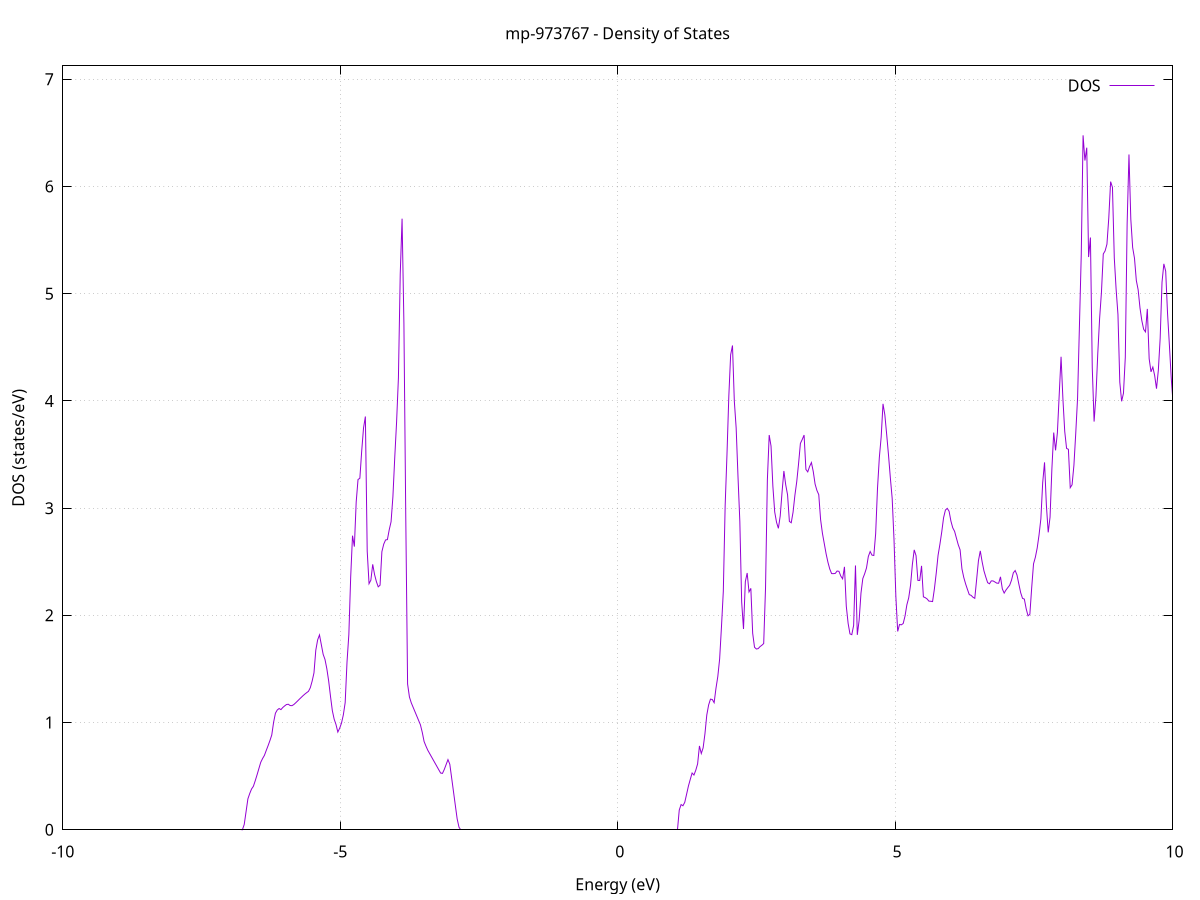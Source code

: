 set title 'mp-973767 - Density of States'
set xlabel 'Energy (eV)'
set ylabel 'DOS (states/eV)'
set grid
set xrange [-10:10]
set yrange [0:7.125]
set xzeroaxis lt -1
set terminal png size 800,600
set output 'mp-973767_dos_gnuplot.png'
plot '-' using 1:2 with lines title 'DOS'
-36.868400 0.000000
-36.835300 0.000000
-36.802200 0.000000
-36.769100 0.000000
-36.736000 0.000000
-36.702900 0.000000
-36.669900 0.000000
-36.636800 0.000000
-36.603700 0.000000
-36.570600 0.000000
-36.537500 0.000000
-36.504400 0.000000
-36.471400 0.000000
-36.438300 0.000000
-36.405200 0.000000
-36.372100 0.000000
-36.339000 0.000000
-36.306000 0.000000
-36.272900 0.000000
-36.239800 0.000000
-36.206700 0.000000
-36.173600 0.000000
-36.140500 0.000000
-36.107500 0.000000
-36.074400 0.000000
-36.041300 0.000000
-36.008200 0.000000
-35.975100 0.000000
-35.942000 0.000000
-35.909000 0.000000
-35.875900 0.000000
-35.842800 0.000000
-35.809700 0.000000
-35.776600 0.000000
-35.743500 0.000000
-35.710500 0.000000
-35.677400 0.000000
-35.644300 0.000000
-35.611200 0.000000
-35.578100 0.000000
-35.545100 0.000000
-35.512000 0.000000
-35.478900 0.000000
-35.445800 0.000000
-35.412700 0.000000
-35.379600 0.000000
-35.346600 0.000000
-35.313500 0.000000
-35.280400 0.000000
-35.247300 0.000000
-35.214200 0.000000
-35.181100 0.000000
-35.148100 0.000000
-35.115000 0.000000
-35.081900 0.000000
-35.048800 0.000000
-35.015700 0.000000
-34.982700 0.000000
-34.949600 0.000000
-34.916500 0.000000
-34.883400 0.000000
-34.850300 0.000000
-34.817200 0.000000
-34.784200 0.000000
-34.751100 0.000000
-34.718000 0.000000
-34.684900 0.000000
-34.651800 0.000000
-34.618700 0.000000
-34.585700 0.000000
-34.552600 0.000000
-34.519500 0.000000
-34.486400 0.000000
-34.453300 0.000000
-34.420200 0.000000
-34.387200 0.000000
-34.354100 0.000000
-34.321000 0.000000
-34.287900 0.000000
-34.254800 0.000000
-34.221800 0.000000
-34.188700 0.000000
-34.155600 0.000000
-34.122500 0.000000
-34.089400 0.000000
-34.056300 0.000000
-34.023300 0.000000
-33.990200 0.000000
-33.957100 0.000000
-33.924000 0.000000
-33.890900 0.000000
-33.857800 0.000000
-33.824800 0.000000
-33.791700 0.000000
-33.758600 0.000000
-33.725500 0.000000
-33.692400 0.000000
-33.659300 0.000000
-33.626300 0.000000
-33.593200 0.000000
-33.560100 0.000000
-33.527000 0.000000
-33.493900 0.000000
-33.460900 0.000000
-33.427800 0.000000
-33.394700 0.000000
-33.361600 0.000000
-33.328500 0.000000
-33.295400 0.000000
-33.262400 0.000000
-33.229300 0.000000
-33.196200 0.000000
-33.163100 0.000000
-33.130000 0.000000
-33.096900 0.000000
-33.063900 0.000000
-33.030800 0.000000
-32.997700 0.000000
-32.964600 0.000000
-32.931500 0.000000
-32.898500 0.000000
-32.865400 0.000000
-32.832300 0.000000
-32.799200 0.000000
-32.766100 0.000000
-32.733000 0.000000
-32.700000 0.000000
-32.666900 0.000000
-32.633800 0.000000
-32.600700 0.000000
-32.567600 0.000000
-32.534500 0.000000
-32.501500 0.000000
-32.468400 0.000000
-32.435300 0.000000
-32.402200 0.000000
-32.369100 0.000000
-32.336000 0.000000
-32.303000 0.000000
-32.269900 0.000000
-32.236800 0.000000
-32.203700 0.000000
-32.170600 0.000000
-32.137600 0.000000
-32.104500 0.000000
-32.071400 0.000000
-32.038300 0.000000
-32.005200 0.000000
-31.972100 0.000000
-31.939100 0.000000
-31.906000 0.000000
-31.872900 0.000000
-31.839800 0.000000
-31.806700 0.000000
-31.773600 0.000000
-31.740600 0.000000
-31.707500 0.000000
-31.674400 0.000000
-31.641300 0.000000
-31.608200 0.000000
-31.575200 0.000000
-31.542100 0.000000
-31.509000 0.000000
-31.475900 0.000000
-31.442800 0.000000
-31.409700 0.000000
-31.376700 0.000000
-31.343600 0.000000
-31.310500 0.000000
-31.277400 0.000000
-31.244300 0.000000
-31.211200 0.000000
-31.178200 0.000000
-31.145100 0.000000
-31.112000 0.000000
-31.078900 0.000000
-31.045800 0.000000
-31.012700 0.000000
-30.979700 0.000000
-30.946600 0.000000
-30.913500 0.000000
-30.880400 0.000000
-30.847300 0.000000
-30.814300 0.000000
-30.781200 0.000000
-30.748100 0.000000
-30.715000 0.000000
-30.681900 0.000000
-30.648800 0.000000
-30.615800 0.000000
-30.582700 0.000000
-30.549600 0.000000
-30.516500 0.000000
-30.483400 0.000000
-30.450300 0.000000
-30.417300 0.000000
-30.384200 0.000000
-30.351100 0.000000
-30.318000 0.000000
-30.284900 0.000000
-30.251800 0.000000
-30.218800 0.000000
-30.185700 0.000000
-30.152600 0.000000
-30.119500 0.000000
-30.086400 0.000000
-30.053400 0.000000
-30.020300 0.000000
-29.987200 0.000000
-29.954100 0.000000
-29.921000 0.000000
-29.887900 0.000000
-29.854900 0.000000
-29.821800 0.000000
-29.788700 0.000000
-29.755600 0.000000
-29.722500 0.000000
-29.689400 0.000000
-29.656400 0.000000
-29.623300 0.000000
-29.590200 0.000000
-29.557100 0.000000
-29.524000 0.000000
-29.491000 0.000000
-29.457900 0.000000
-29.424800 0.000000
-29.391700 0.000000
-29.358600 0.000000
-29.325500 0.000000
-29.292500 0.000000
-29.259400 0.000000
-29.226300 0.000000
-29.193200 0.000000
-29.160100 0.000000
-29.127000 0.000000
-29.094000 0.000000
-29.060900 0.000000
-29.027800 0.000000
-28.994700 0.000000
-28.961600 0.000000
-28.928500 0.000000
-28.895500 0.000000
-28.862400 0.000000
-28.829300 0.000000
-28.796200 0.000000
-28.763100 0.000000
-28.730100 0.000000
-28.697000 0.000000
-28.663900 0.000000
-28.630800 0.000000
-28.597700 0.000000
-28.564600 0.000000
-28.531600 0.000000
-28.498500 0.000000
-28.465400 0.000000
-28.432300 0.000000
-28.399200 0.000000
-28.366100 0.000000
-28.333100 0.000000
-28.300000 0.000000
-28.266900 0.000000
-28.233800 0.000000
-28.200700 0.000000
-28.167600 0.000000
-28.134600 0.000000
-28.101500 0.000000
-28.068400 0.000000
-28.035300 0.000000
-28.002200 0.000000
-27.969200 0.000000
-27.936100 0.000000
-27.903000 0.000000
-27.869900 0.000000
-27.836800 0.000000
-27.803700 0.000000
-27.770700 0.000000
-27.737600 0.000000
-27.704500 0.000000
-27.671400 0.000000
-27.638300 0.000000
-27.605200 0.000000
-27.572200 0.000000
-27.539100 0.000000
-27.506000 0.000000
-27.472900 0.000000
-27.439800 0.000000
-27.406800 0.000000
-27.373700 0.000000
-27.340600 0.000000
-27.307500 0.000000
-27.274400 0.000000
-27.241300 0.000000
-27.208300 0.000000
-27.175200 0.000000
-27.142100 0.000000
-27.109000 0.000000
-27.075900 0.000000
-27.042800 0.000000
-27.009800 0.000000
-26.976700 0.000000
-26.943600 0.000000
-26.910500 0.000000
-26.877400 0.000000
-26.844300 0.000000
-26.811300 0.000000
-26.778200 0.000000
-26.745100 0.000000
-26.712000 0.000000
-26.678900 0.000000
-26.645900 0.000000
-26.612800 0.000000
-26.579700 0.000000
-26.546600 0.000000
-26.513500 0.000000
-26.480400 0.000000
-26.447400 0.000000
-26.414300 0.000000
-26.381200 0.000000
-26.348100 0.000000
-26.315000 0.000000
-26.281900 0.000000
-26.248900 0.000000
-26.215800 0.000000
-26.182700 0.000000
-26.149600 0.000000
-26.116500 0.000000
-26.083500 0.000000
-26.050400 0.000000
-26.017300 0.000000
-25.984200 0.000000
-25.951100 0.000000
-25.918000 0.000000
-25.885000 0.000000
-25.851900 0.000000
-25.818800 0.000000
-25.785700 0.000000
-25.752600 0.000000
-25.719500 0.000000
-25.686500 0.000000
-25.653400 0.000000
-25.620300 0.000000
-25.587200 0.000000
-25.554100 0.000000
-25.521000 0.000000
-25.488000 0.000000
-25.454900 0.000000
-25.421800 0.000000
-25.388700 0.000000
-25.355600 0.000000
-25.322600 0.000000
-25.289500 0.000000
-25.256400 0.000000
-25.223300 0.000000
-25.190200 0.000000
-25.157100 0.000000
-25.124100 0.000000
-25.091000 0.000000
-25.057900 0.000000
-25.024800 0.000000
-24.991700 0.000000
-24.958600 0.000000
-24.925600 0.000000
-24.892500 0.000000
-24.859400 0.000000
-24.826300 0.000000
-24.793200 0.000000
-24.760100 0.000000
-24.727100 0.000000
-24.694000 0.000000
-24.660900 0.000000
-24.627800 0.000000
-24.594700 0.000000
-24.561700 0.000000
-24.528600 0.000000
-24.495500 0.000000
-24.462400 0.000000
-24.429300 0.000000
-24.396200 0.000000
-24.363200 0.000000
-24.330100 0.000000
-24.297000 0.000000
-24.263900 0.000000
-24.230800 0.000000
-24.197700 0.000000
-24.164700 0.000000
-24.131600 0.000000
-24.098500 0.000000
-24.065400 0.000000
-24.032300 0.000000
-23.999300 0.000000
-23.966200 0.000000
-23.933100 0.000000
-23.900000 0.000000
-23.866900 0.000000
-23.833800 0.000000
-23.800800 0.000000
-23.767700 0.000000
-23.734600 0.000000
-23.701500 0.000000
-23.668400 0.000000
-23.635300 0.000000
-23.602300 0.000000
-23.569200 0.000000
-23.536100 0.000000
-23.503000 0.000000
-23.469900 0.000000
-23.436800 0.000000
-23.403800 0.000000
-23.370700 0.000000
-23.337600 0.000000
-23.304500 0.000000
-23.271400 0.000000
-23.238400 0.000000
-23.205300 0.000000
-23.172200 0.000000
-23.139100 0.000000
-23.106000 0.000000
-23.072900 0.000000
-23.039900 0.000000
-23.006800 0.000000
-22.973700 0.000000
-22.940600 0.000000
-22.907500 0.000000
-22.874400 0.000000
-22.841400 0.000000
-22.808300 0.000000
-22.775200 0.000000
-22.742100 0.000000
-22.709000 0.000000
-22.675900 0.000000
-22.642900 0.000000
-22.609800 0.000000
-22.576700 0.000000
-22.543600 0.000000
-22.510500 0.000000
-22.477500 0.000000
-22.444400 0.000000
-22.411300 0.000000
-22.378200 0.000000
-22.345100 0.000000
-22.312000 0.000000
-22.279000 0.000000
-22.245900 0.000000
-22.212800 0.000000
-22.179700 0.000000
-22.146600 0.000000
-22.113500 0.000000
-22.080500 0.000000
-22.047400 0.000000
-22.014300 0.000000
-21.981200 0.000000
-21.948100 0.000000
-21.915100 0.000000
-21.882000 0.000000
-21.848900 0.000000
-21.815800 0.000000
-21.782700 0.000000
-21.749600 0.000000
-21.716600 0.000000
-21.683500 0.000000
-21.650400 0.000000
-21.617300 0.000000
-21.584200 0.000000
-21.551100 0.000000
-21.518100 0.000000
-21.485000 0.000000
-21.451900 0.000000
-21.418800 0.000000
-21.385700 0.000000
-21.352600 0.000000
-21.319600 0.000000
-21.286500 0.000000
-21.253400 0.000000
-21.220300 0.000000
-21.187200 0.000000
-21.154200 0.000000
-21.121100 0.000000
-21.088000 0.000000
-21.054900 0.000000
-21.021800 0.000000
-20.988700 0.000000
-20.955700 0.000000
-20.922600 0.000000
-20.889500 0.000000
-20.856400 0.000000
-20.823300 0.000000
-20.790200 0.000000
-20.757200 0.000000
-20.724100 0.000000
-20.691000 0.000000
-20.657900 0.000000
-20.624800 0.000000
-20.591800 0.000000
-20.558700 0.000000
-20.525600 0.000000
-20.492500 0.000000
-20.459400 0.000000
-20.426300 0.000000
-20.393300 0.000000
-20.360200 0.000000
-20.327100 0.000000
-20.294000 0.000000
-20.260900 0.000000
-20.227800 0.000000
-20.194800 0.000000
-20.161700 0.000000
-20.128600 0.000000
-20.095500 0.000000
-20.062400 0.000000
-20.029300 0.000000
-19.996300 0.000000
-19.963200 0.000000
-19.930100 0.000000
-19.897000 0.000000
-19.863900 0.000000
-19.830900 0.000000
-19.797800 0.000000
-19.764700 0.000000
-19.731600 0.000000
-19.698500 0.000000
-19.665400 0.000000
-19.632400 0.000000
-19.599300 0.000000
-19.566200 0.000000
-19.533100 0.000000
-19.500000 0.000000
-19.466900 0.000000
-19.433900 0.000000
-19.400800 0.000000
-19.367700 0.000000
-19.334600 0.000000
-19.301500 0.000000
-19.268400 0.000000
-19.235400 0.000000
-19.202300 0.000000
-19.169200 0.000000
-19.136100 0.000000
-19.103000 0.000000
-19.070000 0.000000
-19.036900 0.000000
-19.003800 0.000000
-18.970700 0.000000
-18.937600 0.000000
-18.904500 0.000000
-18.871500 0.000000
-18.838400 0.000000
-18.805300 0.000000
-18.772200 0.000000
-18.739100 0.000000
-18.706000 0.000000
-18.673000 0.000000
-18.639900 0.000000
-18.606800 0.000000
-18.573700 0.000000
-18.540600 0.000000
-18.507600 0.000000
-18.474500 0.000000
-18.441400 0.000000
-18.408300 0.000000
-18.375200 0.000000
-18.342100 0.000000
-18.309100 0.000000
-18.276000 0.000000
-18.242900 0.000000
-18.209800 0.000000
-18.176700 0.000000
-18.143600 0.000000
-18.110600 0.000000
-18.077500 0.000000
-18.044400 0.000000
-18.011300 0.000000
-17.978200 0.000000
-17.945100 0.000000
-17.912100 0.000000
-17.879000 0.000000
-17.845900 0.000000
-17.812800 0.000000
-17.779700 0.000000
-17.746700 0.000000
-17.713600 0.000000
-17.680500 0.000000
-17.647400 0.000000
-17.614300 0.000000
-17.581200 0.000000
-17.548200 0.000000
-17.515100 0.000000
-17.482000 0.000000
-17.448900 0.000000
-17.415800 0.000000
-17.382700 0.000000
-17.349700 0.000000
-17.316600 0.000000
-17.283500 0.000000
-17.250400 0.000000
-17.217300 0.000000
-17.184200 0.000000
-17.151200 0.000000
-17.118100 0.000000
-17.085000 0.000000
-17.051900 0.000000
-17.018800 0.000000
-16.985800 0.000000
-16.952700 0.000000
-16.919600 0.000000
-16.886500 0.000000
-16.853400 0.000000
-16.820300 0.000000
-16.787300 0.000000
-16.754200 0.000000
-16.721100 0.000000
-16.688000 0.000000
-16.654900 0.000000
-16.621800 0.000000
-16.588800 0.000000
-16.555700 0.000000
-16.522600 0.000000
-16.489500 0.000000
-16.456400 0.000000
-16.423400 0.000000
-16.390300 0.000000
-16.357200 0.000000
-16.324100 0.000000
-16.291000 0.000000
-16.257900 0.000000
-16.224900 0.000000
-16.191800 0.000000
-16.158700 0.000000
-16.125600 0.000000
-16.092500 0.000000
-16.059400 0.000000
-16.026400 0.000000
-15.993300 0.000000
-15.960200 0.000000
-15.927100 0.000000
-15.894000 0.000000
-15.860900 0.000000
-15.827900 0.000000
-15.794800 0.000000
-15.761700 0.000000
-15.728600 0.000000
-15.695500 0.000000
-15.662500 0.000000
-15.629400 0.000000
-15.596300 0.000000
-15.563200 0.000000
-15.530100 0.000000
-15.497000 0.000000
-15.464000 0.000000
-15.430900 0.000000
-15.397800 0.000000
-15.364700 0.000000
-15.331600 0.000000
-15.298500 0.000000
-15.265500 0.000000
-15.232400 0.000000
-15.199300 0.000000
-15.166200 0.000000
-15.133100 0.000000
-15.100000 0.000000
-15.067000 0.000000
-15.033900 0.000000
-15.000800 0.000000
-14.967700 0.000000
-14.934600 0.000000
-14.901600 0.000000
-14.868500 0.000000
-14.835400 0.000000
-14.802300 0.000000
-14.769200 0.000000
-14.736100 0.000000
-14.703100 0.000000
-14.670000 0.000000
-14.636900 0.000000
-14.603800 0.000000
-14.570700 0.000000
-14.537600 0.000000
-14.504600 0.000000
-14.471500 0.000000
-14.438400 0.000000
-14.405300 0.000000
-14.372200 0.000000
-14.339200 0.000000
-14.306100 0.000000
-14.273000 47.638600
-14.239900 169.211600
-14.206800 0.000000
-14.173700 0.000000
-14.140700 0.000000
-14.107600 0.000000
-14.074500 0.000000
-14.041400 0.000000
-14.008300 0.000000
-13.975200 0.000000
-13.942200 0.000000
-13.909100 0.000000
-13.876000 0.000000
-13.842900 0.000000
-13.809800 0.000000
-13.776700 0.000000
-13.743700 0.000000
-13.710600 0.000000
-13.677500 0.000000
-13.644400 0.000000
-13.611300 0.000000
-13.578300 0.000000
-13.545200 0.000000
-13.512100 0.000000
-13.479000 0.000000
-13.445900 0.000000
-13.412800 0.000000
-13.379800 0.000000
-13.346700 0.000000
-13.313600 0.000000
-13.280500 0.000000
-13.247400 0.000000
-13.214300 0.000000
-13.181300 0.000000
-13.148200 0.000000
-13.115100 0.000000
-13.082000 0.000000
-13.048900 0.000000
-13.015900 0.000000
-12.982800 0.000000
-12.949700 0.000000
-12.916600 0.000000
-12.883500 0.000000
-12.850400 0.000000
-12.817400 0.000000
-12.784300 0.000000
-12.751200 0.000000
-12.718100 0.000000
-12.685000 0.000000
-12.651900 0.000000
-12.618900 0.000000
-12.585800 0.000000
-12.552700 0.000000
-12.519600 0.000000
-12.486500 0.000000
-12.453400 0.000000
-12.420400 0.000000
-12.387300 0.000000
-12.354200 0.000000
-12.321100 0.000000
-12.288000 0.000000
-12.255000 0.000000
-12.221900 0.000000
-12.188800 0.000000
-12.155700 0.000000
-12.122600 0.000000
-12.089500 0.000000
-12.056500 0.000000
-12.023400 0.000000
-11.990300 0.000000
-11.957200 0.000000
-11.924100 0.000000
-11.891000 0.000000
-11.858000 0.000000
-11.824900 0.000000
-11.791800 0.000000
-11.758700 0.000000
-11.725600 0.000000
-11.692500 0.000000
-11.659500 0.000000
-11.626400 0.000000
-11.593300 0.000000
-11.560200 0.000000
-11.527100 0.000000
-11.494100 0.000000
-11.461000 0.000000
-11.427900 0.000000
-11.394800 0.000000
-11.361700 0.000000
-11.328600 0.000000
-11.295600 0.000000
-11.262500 0.000000
-11.229400 0.000000
-11.196300 0.000000
-11.163200 0.000000
-11.130100 0.000000
-11.097100 0.000000
-11.064000 0.000000
-11.030900 0.000000
-10.997800 0.000000
-10.964700 0.000000
-10.931700 0.000000
-10.898600 0.000000
-10.865500 0.000000
-10.832400 0.000000
-10.799300 0.000000
-10.766200 0.000000
-10.733200 0.000000
-10.700100 0.000000
-10.667000 0.000000
-10.633900 0.000000
-10.600800 0.000000
-10.567700 0.000000
-10.534700 0.000000
-10.501600 0.000000
-10.468500 0.000000
-10.435400 0.000000
-10.402300 0.000000
-10.369200 0.000000
-10.336200 0.000000
-10.303100 0.000000
-10.270000 0.000000
-10.236900 0.000000
-10.203800 0.000000
-10.170800 0.000000
-10.137700 0.000000
-10.104600 0.000000
-10.071500 0.000000
-10.038400 0.000000
-10.005300 0.000000
-9.972300 0.000000
-9.939200 0.000000
-9.906100 0.000000
-9.873000 0.000000
-9.839900 0.000000
-9.806800 0.000000
-9.773800 0.000000
-9.740700 0.000000
-9.707600 0.000000
-9.674500 0.000000
-9.641400 0.000000
-9.608300 0.000000
-9.575300 0.000000
-9.542200 0.000000
-9.509100 0.000000
-9.476000 0.000000
-9.442900 0.000000
-9.409900 0.000000
-9.376800 0.000000
-9.343700 0.000000
-9.310600 0.000000
-9.277500 0.000000
-9.244400 0.000000
-9.211400 0.000000
-9.178300 0.000000
-9.145200 0.000000
-9.112100 0.000000
-9.079000 0.000000
-9.045900 0.000000
-9.012900 0.000000
-8.979800 0.000000
-8.946700 0.000000
-8.913600 0.000000
-8.880500 0.000000
-8.847500 0.000000
-8.814400 0.000000
-8.781300 0.000000
-8.748200 0.000000
-8.715100 0.000000
-8.682000 0.000000
-8.649000 0.000000
-8.615900 0.000000
-8.582800 0.000000
-8.549700 0.000000
-8.516600 0.000000
-8.483500 0.000000
-8.450500 0.000000
-8.417400 0.000000
-8.384300 0.000000
-8.351200 0.000000
-8.318100 0.000000
-8.285000 0.000000
-8.252000 0.000000
-8.218900 0.000000
-8.185800 0.000000
-8.152700 0.000000
-8.119600 0.000000
-8.086600 0.000000
-8.053500 0.000000
-8.020400 0.000000
-7.987300 0.000000
-7.954200 0.000000
-7.921100 0.000000
-7.888100 0.000000
-7.855000 0.000000
-7.821900 0.000000
-7.788800 0.000000
-7.755700 0.000000
-7.722600 0.000000
-7.689600 0.000000
-7.656500 0.000000
-7.623400 0.000000
-7.590300 0.000000
-7.557200 0.000000
-7.524200 0.000000
-7.491100 0.000000
-7.458000 0.000000
-7.424900 0.000000
-7.391800 0.000000
-7.358700 0.000000
-7.325700 0.000000
-7.292600 0.000000
-7.259500 0.000000
-7.226400 0.000000
-7.193300 0.000000
-7.160200 0.000000
-7.127200 0.000000
-7.094100 0.000000
-7.061000 0.000000
-7.027900 0.000000
-6.994800 0.000000
-6.961700 0.000000
-6.928700 0.000000
-6.895600 0.000000
-6.862500 0.000000
-6.829400 0.000000
-6.796300 0.000000
-6.763300 0.000100
-6.730200 0.049100
-6.697100 0.167900
-6.664000 0.288500
-6.630900 0.338200
-6.597800 0.380700
-6.564800 0.405700
-6.531700 0.457300
-6.498600 0.512900
-6.465500 0.571500
-6.432400 0.629300
-6.399300 0.664300
-6.366300 0.693900
-6.333200 0.740000
-6.300100 0.784400
-6.267000 0.831600
-6.233900 0.883500
-6.200800 1.001900
-6.167800 1.087300
-6.134700 1.117200
-6.101600 1.131000
-6.068500 1.120800
-6.035400 1.140400
-6.002400 1.155000
-5.969300 1.168000
-5.936200 1.171000
-5.903100 1.158800
-5.870000 1.157600
-5.836900 1.167800
-5.803900 1.183400
-5.770800 1.200000
-5.737700 1.217200
-5.704600 1.233700
-5.671500 1.250200
-5.638400 1.265200
-5.605400 1.278600
-5.572300 1.291300
-5.539200 1.325000
-5.506100 1.386300
-5.473000 1.463100
-5.440000 1.675600
-5.406900 1.771100
-5.373800 1.817400
-5.340700 1.727400
-5.307600 1.636500
-5.274500 1.588900
-5.241500 1.502900
-5.208400 1.388500
-5.175300 1.245200
-5.142200 1.111700
-5.109100 1.031700
-5.076000 0.981300
-5.043000 0.911400
-5.009900 0.947000
-4.976800 0.995400
-4.943700 1.071900
-4.910600 1.186400
-4.877500 1.565300
-4.844500 1.821000
-4.811400 2.357100
-4.778300 2.743100
-4.745200 2.641200
-4.712100 3.057000
-4.679100 3.266600
-4.646000 3.279000
-4.612900 3.532400
-4.579800 3.748100
-4.546700 3.854600
-4.513600 2.599000
-4.480600 2.295200
-4.447500 2.328200
-4.414400 2.475800
-4.381300 2.381100
-4.348200 2.314900
-4.315100 2.266100
-4.282100 2.281300
-4.249000 2.593900
-4.215900 2.663800
-4.182800 2.703200
-4.149700 2.706500
-4.116600 2.798200
-4.083600 2.873000
-4.050500 3.105400
-4.017400 3.469700
-3.984300 3.800800
-3.951200 4.213900
-3.918200 5.184400
-3.885100 5.700000
-3.852000 4.719800
-3.818900 2.930700
-3.785800 1.359800
-3.752700 1.238900
-3.719700 1.184400
-3.686600 1.143300
-3.653500 1.102200
-3.620400 1.061100
-3.587300 1.020000
-3.554200 0.978800
-3.521200 0.908300
-3.488100 0.822800
-3.455000 0.780600
-3.421900 0.741900
-3.388800 0.711500
-3.355800 0.681100
-3.322700 0.650700
-3.289600 0.620200
-3.256500 0.589800
-3.223400 0.559400
-3.190300 0.529100
-3.157300 0.525800
-3.124200 0.562900
-3.091100 0.608700
-3.058000 0.654400
-3.024900 0.611300
-2.991800 0.484300
-2.958800 0.356500
-2.925700 0.228900
-2.892600 0.102400
-2.859500 0.024400
-2.826400 0.000000
-2.793300 0.000000
-2.760300 0.000000
-2.727200 0.000000
-2.694100 0.000000
-2.661000 0.000000
-2.627900 0.000000
-2.594900 0.000000
-2.561800 0.000000
-2.528700 0.000000
-2.495600 0.000000
-2.462500 0.000000
-2.429400 0.000000
-2.396400 0.000000
-2.363300 0.000000
-2.330200 0.000000
-2.297100 0.000000
-2.264000 0.000000
-2.230900 0.000000
-2.197900 0.000000
-2.164800 0.000000
-2.131700 0.000000
-2.098600 0.000000
-2.065500 0.000000
-2.032500 0.000000
-1.999400 0.000000
-1.966300 0.000000
-1.933200 0.000000
-1.900100 0.000000
-1.867000 0.000000
-1.834000 0.000000
-1.800900 0.000000
-1.767800 0.000000
-1.734700 0.000000
-1.701600 0.000000
-1.668500 0.000000
-1.635500 0.000000
-1.602400 0.000000
-1.569300 0.000000
-1.536200 0.000000
-1.503100 0.000000
-1.470000 0.000000
-1.437000 0.000000
-1.403900 0.000000
-1.370800 0.000000
-1.337700 0.000000
-1.304600 0.000000
-1.271600 0.000000
-1.238500 0.000000
-1.205400 0.000000
-1.172300 0.000000
-1.139200 0.000000
-1.106100 0.000000
-1.073100 0.000000
-1.040000 0.000000
-1.006900 0.000000
-0.973800 0.000000
-0.940700 0.000000
-0.907600 0.000000
-0.874600 0.000000
-0.841500 0.000000
-0.808400 0.000000
-0.775300 0.000000
-0.742200 0.000000
-0.709100 0.000000
-0.676100 0.000000
-0.643000 0.000000
-0.609900 0.000000
-0.576800 0.000000
-0.543700 0.000000
-0.510700 0.000000
-0.477600 0.000000
-0.444500 0.000000
-0.411400 0.000000
-0.378300 0.000000
-0.345200 0.000000
-0.312200 0.000000
-0.279100 0.000000
-0.246000 0.000000
-0.212900 0.000000
-0.179800 0.000000
-0.146700 0.000000
-0.113700 0.000000
-0.080600 0.000000
-0.047500 0.000000
-0.014400 0.000000
0.018700 0.000000
0.051700 0.000000
0.084800 0.000000
0.117900 0.000000
0.151000 0.000000
0.184100 0.000000
0.217200 0.000000
0.250200 0.000000
0.283300 0.000000
0.316400 0.000000
0.349500 0.000000
0.382600 0.000000
0.415700 0.000000
0.448700 0.000000
0.481800 0.000000
0.514900 0.000000
0.548000 0.000000
0.581100 0.000000
0.614200 0.000000
0.647200 0.000000
0.680300 0.000000
0.713400 0.000000
0.746500 0.000000
0.779600 0.000000
0.812600 0.000000
0.845700 0.000000
0.878800 0.000000
0.911900 0.000000
0.945000 0.000000
0.978100 0.000000
1.011100 0.000000
1.044200 0.000000
1.077300 0.000000
1.110400 0.183900
1.143500 0.235300
1.176600 0.224000
1.209600 0.255900
1.242700 0.331500
1.275800 0.408100
1.308900 0.470000
1.342000 0.529400
1.375100 0.510700
1.408100 0.555200
1.441200 0.614700
1.474300 0.782000
1.507400 0.711300
1.540500 0.763900
1.573500 0.895700
1.606600 1.070500
1.639700 1.164000
1.672800 1.218500
1.705900 1.214900
1.739000 1.185400
1.772000 1.318900
1.805100 1.429300
1.838200 1.593400
1.871300 1.893400
1.904400 2.223300
1.937500 3.020700
1.970500 3.500600
2.003600 4.043600
2.036700 4.430700
2.069800 4.517000
2.102900 3.997700
2.135900 3.747700
2.169000 3.295000
2.202100 2.877300
2.235200 2.124500
2.268300 1.872600
2.301400 2.314600
2.334400 2.394900
2.367500 2.218700
2.400600 2.251700
2.433700 1.832800
2.466800 1.702500
2.499900 1.686100
2.532900 1.689700
2.566000 1.708300
2.599100 1.721000
2.632200 1.737000
2.665300 2.254900
2.698400 3.261900
2.731400 3.681900
2.764500 3.578800
2.797600 3.204000
2.830700 2.964300
2.863800 2.867900
2.896800 2.811500
2.929900 2.926800
2.963000 3.149200
2.996100 3.346500
3.029200 3.217500
3.062300 3.124300
3.095300 2.876100
3.128400 2.863700
3.161500 2.962300
3.194600 3.119700
3.227700 3.246400
3.260800 3.415300
3.293800 3.603800
3.326900 3.640400
3.360000 3.681600
3.393100 3.360900
3.426200 3.338200
3.459300 3.388300
3.492300 3.425100
3.525400 3.341700
3.558500 3.224500
3.591600 3.164700
3.624700 3.125800
3.657700 2.893600
3.690800 2.765200
3.723900 2.669800
3.757000 2.574200
3.790100 2.495200
3.823200 2.431700
3.856200 2.389600
3.889300 2.388800
3.922400 2.391300
3.955500 2.413400
3.988600 2.410700
4.021700 2.366500
4.054700 2.340400
4.087800 2.452500
4.120900 2.085100
4.154000 1.924900
4.187100 1.827100
4.220100 1.819800
4.253200 1.906200
4.286300 2.465100
4.319400 1.817900
4.352500 1.954800
4.385600 2.207500
4.418600 2.343100
4.451700 2.387700
4.484800 2.441800
4.517900 2.548800
4.551000 2.595300
4.584100 2.561600
4.617100 2.558400
4.650200 2.762200
4.683300 3.184000
4.716400 3.472000
4.749500 3.663800
4.782600 3.972800
4.815600 3.870300
4.848700 3.687300
4.881800 3.494100
4.914900 3.282600
4.948000 3.090100
4.981000 2.705000
5.014100 2.176800
5.047200 1.850200
5.080300 1.914900
5.113400 1.911600
5.146500 1.924000
5.179500 1.993500
5.212600 2.098400
5.245700 2.163300
5.278800 2.280800
5.311900 2.475500
5.345000 2.610800
5.378000 2.556800
5.411100 2.326000
5.444200 2.325300
5.477300 2.461500
5.510400 2.172700
5.543400 2.165200
5.576500 2.153400
5.609600 2.132600
5.642700 2.131500
5.675800 2.128500
5.708900 2.247300
5.741900 2.393800
5.775000 2.560500
5.808100 2.662500
5.841200 2.778300
5.874300 2.910900
5.907400 2.982100
5.940400 2.997800
5.973500 2.971000
6.006600 2.878900
6.039700 2.816400
6.072800 2.783500
6.105900 2.719900
6.138900 2.658100
6.172000 2.611100
6.205100 2.433800
6.238200 2.353400
6.271300 2.293400
6.304300 2.242100
6.337400 2.193300
6.370500 2.186500
6.403600 2.168900
6.436700 2.158900
6.469800 2.334000
6.502800 2.510300
6.535900 2.601100
6.569000 2.499600
6.602100 2.414600
6.635200 2.356900
6.668300 2.304800
6.701300 2.294500
6.734400 2.321500
6.767500 2.320900
6.800600 2.310700
6.833700 2.300200
6.866800 2.299500
6.899800 2.359200
6.932900 2.247300
6.966000 2.207700
6.999100 2.236200
7.032200 2.259100
7.065200 2.280500
7.098300 2.327800
7.131400 2.396700
7.164500 2.418200
7.197600 2.375800
7.230700 2.291800
7.263700 2.211600
7.296800 2.158700
7.329900 2.151500
7.363000 2.061600
7.396100 1.995800
7.429200 2.009800
7.462200 2.257300
7.495300 2.480200
7.528400 2.541900
7.561500 2.628400
7.594600 2.749700
7.627600 2.899600
7.660700 3.238400
7.693800 3.426800
7.726900 3.028600
7.760000 2.774000
7.793100 2.915600
7.826100 3.364500
7.859200 3.705000
7.892300 3.539200
7.925400 3.703200
7.958500 4.059600
7.991600 4.411800
8.024600 4.022100
8.057700 3.716300
8.090800 3.557300
8.123900 3.548700
8.157000 3.190600
8.190100 3.217700
8.223100 3.398400
8.256200 3.697100
8.289300 4.028100
8.322400 4.693600
8.355500 5.362000
8.388500 6.477200
8.421600 6.242200
8.454700 6.362000
8.487800 5.342000
8.520900 5.524000
8.554000 4.308200
8.587000 3.807200
8.620100 4.042800
8.653200 4.440800
8.686300 4.767800
8.719400 5.012900
8.752500 5.370400
8.785500 5.399400
8.818600 5.462100
8.851700 5.706700
8.884800 6.045500
8.917900 5.991900
8.951000 5.333600
8.984000 5.040700
9.017100 4.805000
9.050200 4.174400
9.083300 3.996200
9.116400 4.072100
9.149400 4.407100
9.182500 5.653100
9.215600 6.298500
9.248700 5.694800
9.281800 5.431100
9.314900 5.331100
9.347900 5.123700
9.381000 5.036300
9.414100 4.867500
9.447200 4.748800
9.480300 4.668200
9.513400 4.643800
9.546400 4.858100
9.579500 4.393400
9.612600 4.271200
9.645700 4.315700
9.678800 4.235700
9.711800 4.114100
9.744900 4.287000
9.778000 4.585400
9.811100 5.106800
9.844200 5.278500
9.877300 5.210300
9.910300 4.819800
9.943400 4.526800
9.976500 4.219900
10.009600 3.981000
10.042700 3.539200
10.075800 2.948100
10.108800 2.673200
10.141900 2.435600
10.175000 2.231200
10.208100 2.174000
10.241200 2.598400
10.274300 3.220700
10.307300 3.812700
10.340400 3.222700
10.373500 2.991300
10.406600 2.760900
10.439700 2.593200
10.472700 2.226300
10.505800 2.062900
10.538900 2.084000
10.572000 2.096200
10.605100 2.119400
10.638200 2.164600
10.671200 2.103800
10.704300 2.054500
10.737400 2.009300
10.770500 1.957500
10.803600 1.911400
10.836700 1.869500
10.869700 1.825400
10.902800 1.766800
10.935900 1.701400
10.969000 1.659500
11.002100 1.630100
11.035100 1.559600
11.068200 1.600500
11.101300 1.659600
11.134400 1.524600
11.167500 1.385700
11.200600 1.320300
11.233600 1.344800
11.266700 1.376600
11.299800 1.427600
11.332900 1.483100
11.366000 1.487300
11.399100 1.446600
11.432100 1.449500
11.465200 1.515200
11.498300 1.587100
11.531400 1.720700
11.564500 1.811800
11.597600 1.883800
11.630600 1.956100
11.663700 2.160900
11.696800 2.199200
11.729900 2.186000
11.763000 2.146400
11.796000 2.091700
11.829100 2.054100
11.862200 2.078500
11.895300 2.273100
11.928400 2.059000
11.961500 1.935500
11.994500 1.904200
12.027600 1.826200
12.060700 1.791200
12.093800 1.808400
12.126900 1.896400
12.160000 1.993600
12.193000 2.193100
12.226100 2.189000
12.259200 2.189800
12.292300 2.291200
12.325400 2.235200
12.358500 2.403200
12.391500 2.376700
12.424600 2.584100
12.457700 2.547400
12.490800 2.426300
12.523900 2.255400
12.556900 2.007900
12.590000 1.771300
12.623100 1.585900
12.656200 1.389700
12.689300 1.279600
12.722400 1.172900
12.755400 0.849900
12.788500 0.785200
12.821600 0.840300
12.854700 0.903300
12.887800 1.005300
12.920900 1.151400
12.953900 1.332000
12.987000 1.763700
13.020100 2.277700
13.053200 2.639400
13.086300 2.937400
13.119300 2.964000
13.152400 2.869900
13.185500 2.631900
13.218600 2.559400
13.251700 2.337800
13.284800 2.202600
13.317800 2.071900
13.350900 1.896200
13.384000 1.813200
13.417100 1.902000
13.450200 2.020700
13.483300 2.090300
13.516300 2.091100
13.549400 2.108700
13.582500 2.115700
13.615600 1.983300
13.648700 1.957700
13.681800 2.064200
13.714800 2.249400
13.747900 2.395500
13.781000 2.483900
13.814100 2.624000
13.847200 2.822500
13.880200 3.062100
13.913300 3.685700
13.946400 3.466000
13.979500 3.666300
14.012600 3.131100
14.045700 3.213700
14.078700 3.243000
14.111800 3.299300
14.144900 3.407500
14.178000 3.654500
14.211100 3.839200
14.244200 4.029500
14.277200 4.071300
14.310300 4.042000
14.343400 4.119200
14.376500 4.729500
14.409600 5.366500
14.442700 5.970200
14.475700 5.018000
14.508800 4.584700
14.541900 4.001300
14.575000 3.985700
14.608100 4.385700
14.641100 5.090000
14.674200 5.494600
14.707300 5.235800
14.740400 5.043100
14.773500 4.850000
14.806600 4.576900
14.839600 4.286400
14.872700 4.416900
14.905800 4.732800
14.938900 5.411100
14.972000 5.705900
15.005100 5.176800
15.038100 4.938700
15.071200 4.442300
15.104300 4.251700
15.137400 4.479500
15.170500 5.036400
15.203500 5.571300
15.236600 5.286900
15.269700 4.906800
15.302800 4.823700
15.335900 4.727400
15.369000 4.633500
15.402000 4.704700
15.435100 4.710300
15.468200 4.938200
15.501300 5.031300
15.534400 4.779100
15.567500 3.993000
15.600500 3.783900
15.633600 3.633300
15.666700 3.659100
15.699800 3.511000
15.732900 3.297700
15.766000 3.122100
15.799000 2.860700
15.832100 2.815600
15.865200 2.628100
15.898300 2.665300
15.931400 2.499500
15.964400 2.424300
15.997500 2.379500
16.030600 2.479800
16.063700 2.603600
16.096800 2.604500
16.129900 2.881000
16.162900 3.148200
16.196000 3.447700
16.229100 3.641300
16.262200 3.483300
16.295300 3.513100
16.328400 3.722300
16.361400 3.879900
16.394500 3.609900
16.427600 3.463100
16.460700 3.164500
16.493800 3.095200
16.526900 3.301200
16.559900 3.663500
16.593000 4.135500
16.626100 5.399500
16.659200 4.791200
16.692300 4.268200
16.725300 3.915200
16.758400 3.891200
16.791500 3.964000
16.824600 4.244800
16.857700 4.289200
16.890800 4.195300
16.923800 4.204800
16.956900 4.347600
16.990000 4.753900
17.023100 4.947400
17.056200 5.231200
17.089300 5.450500
17.122300 5.593400
17.155400 5.700400
17.188500 5.000000
17.221600 4.098100
17.254700 3.856100
17.287700 3.798300
17.320800 3.901500
17.353900 3.766100
17.387000 3.713400
17.420100 3.745600
17.453200 3.899900
17.486200 4.210900
17.519300 4.534300
17.552400 4.727300
17.585500 4.112500
17.618600 3.640900
17.651700 3.375300
17.684700 3.188400
17.717800 3.181000
17.750900 3.388500
17.784000 3.751600
17.817100 4.011700
17.850200 4.513900
17.883200 4.665500
17.916300 4.759600
17.949400 4.677600
17.982500 4.643900
18.015600 4.889500
18.048600 4.899300
18.081700 4.906700
18.114800 4.854000
18.147900 4.754100
18.181000 4.579600
18.214100 4.289200
18.247100 4.063700
18.280200 3.753000
18.313300 3.536000
18.346400 3.732900
18.379500 3.521800
18.412600 3.650600
18.445600 4.192600
18.478700 4.527600
18.511800 4.808000
18.544900 4.170700
18.578000 3.735500
18.611000 3.270800
18.644100 2.940500
18.677200 2.708600
18.710300 2.564800
18.743400 2.504500
18.776500 2.556500
18.809500 2.737800
18.842600 2.737400
18.875700 2.870700
18.908800 3.052100
18.941900 3.359200
18.975000 3.626800
19.008000 3.936500
19.041100 4.305200
19.074200 4.687700
19.107300 4.660600
19.140400 4.238900
19.173500 4.099700
19.206500 4.083400
19.239600 3.882000
19.272700 3.922400
19.305800 4.004100
19.338900 4.039400
19.371900 4.146000
19.405000 4.255800
19.438100 4.603000
19.471200 5.130000
19.504300 5.130300
19.537400 4.631300
19.570400 4.473700
19.603500 4.473900
19.636600 4.443100
19.669700 4.182200
19.702800 4.126100
19.735900 3.940000
19.768900 3.819900
19.802000 4.049300
19.835100 4.710500
19.868200 5.082700
19.901300 5.311800
19.934400 5.987300
19.967400 5.929100
20.000500 5.508500
20.033600 5.173200
20.066700 5.173900
20.099800 4.777600
20.132800 4.797800
20.165900 4.887600
20.199000 4.496200
20.232100 4.554600
20.265200 5.171800
20.298300 5.465500
20.331300 5.444500
20.364400 5.374300
20.397500 5.319200
20.430600 5.459300
20.463700 5.557700
20.496800 5.122200
20.529800 5.357300
20.562900 5.202100
20.596000 4.718100
20.629100 4.435600
20.662200 4.352600
20.695200 4.069200
20.728300 3.876700
20.761400 4.503800
20.794500 3.867500
20.827600 3.880600
20.860700 4.232200
20.893700 4.393100
20.926800 4.403600
20.959900 4.603600
20.993000 5.034900
21.026100 6.093600
21.059200 5.479200
21.092200 5.091800
21.125300 4.638200
21.158400 4.406500
21.191500 4.551500
21.224600 4.660700
21.257700 4.870200
21.290700 5.106600
21.323800 5.444100
21.356900 5.771300
21.390000 6.096300
21.423100 6.205900
21.456100 6.440800
21.489200 6.222400
21.522300 6.356800
21.555400 6.212500
21.588500 5.766200
21.621600 5.586100
21.654600 5.484400
21.687700 5.462900
21.720800 5.313200
21.753900 5.332500
21.787000 5.277900
21.820100 5.447400
21.853100 6.009800
21.886200 6.219000
21.919300 5.880600
21.952400 5.787900
21.985500 5.765600
22.018600 5.276900
22.051600 5.371200
22.084700 5.535200
22.117800 5.394100
22.150900 7.440400
22.184000 5.124300
22.217000 5.386600
22.250100 5.612200
22.283200 5.728100
22.316300 5.749900
22.349400 5.148600
22.382500 5.031000
22.415500 5.031100
22.448600 5.395600
22.481700 4.977800
22.514800 4.793000
22.547900 4.574900
22.581000 4.320000
22.614000 4.174000
22.647100 4.098200
22.680200 4.299100
22.713300 4.131400
22.746400 4.195700
22.779400 4.470500
22.812500 5.206900
22.845600 5.210200
22.878700 5.158000
22.911800 5.243300
22.944900 5.280000
22.977900 5.187400
23.011000 5.283700
23.044100 5.180300
23.077200 5.115100
23.110300 5.143000
23.143400 5.294000
23.176400 5.448400
23.209500 5.729300
23.242600 5.845000
23.275700 5.885800
23.308800 5.806200
23.341900 5.658000
23.374900 5.700300
23.408000 5.740200
23.441100 5.668500
23.474200 5.205600
23.507300 5.162100
23.540300 5.269100
23.573400 5.493000
23.606500 6.135300
23.639600 5.998000
23.672700 5.833200
23.705800 5.826100
23.738800 6.106700
23.771900 5.913500
23.805000 5.596600
23.838100 4.867400
23.871200 4.316800
23.904300 3.927100
23.937300 3.695800
23.970400 3.503300
24.003500 3.301600
24.036600 3.128700
24.069700 3.007400
24.102700 2.788300
24.135800 2.577200
24.168900 2.506400
24.202000 2.358000
24.235100 2.217800
24.268200 2.089000
24.301200 1.976700
24.334300 1.893900
24.367400 1.826700
24.400500 1.781400
24.433600 1.717100
24.466700 1.715200
24.499700 1.706000
24.532800 1.626400
24.565900 1.473400
24.599000 1.311200
24.632100 1.151800
24.665200 1.000800
24.698200 0.819700
24.731300 0.727100
24.764400 0.648900
24.797500 0.594500
24.830600 0.552900
24.863600 0.513300
24.896700 0.477800
24.929800 0.446200
24.962900 0.418400
24.996000 0.396100
25.029100 0.366600
25.062100 0.348200
25.095200 0.331700
25.128300 0.316600
25.161400 0.302600
25.194500 0.288600
25.227600 0.274300
25.260600 0.259600
25.293700 0.244600
25.326800 0.229200
25.359900 0.213500
25.393000 0.197400
25.426100 0.193500
25.459100 0.214100
25.492200 0.180900
25.525300 0.124500
25.558400 0.105500
25.591500 0.088900
25.624500 0.074600
25.657600 0.062200
25.690700 0.051700
25.723800 0.042900
25.756900 0.036000
25.790000 0.030800
25.823000 0.026600
25.856100 0.022700
25.889200 0.019100
25.922300 0.015800
25.955400 0.012900
25.988500 0.010200
26.021500 0.007900
26.054600 0.005800
26.087700 0.004100
26.120800 0.002700
26.153900 0.001600
26.186900 0.000800
26.220000 0.000400
26.253100 0.000100
26.286200 0.000000
26.319300 0.000000
26.352400 0.000000
26.385400 0.000000
26.418500 0.000000
26.451600 0.000000
26.484700 0.000000
26.517800 0.000000
26.550900 0.000000
26.583900 0.000000
26.617000 0.000000
26.650100 0.000000
26.683200 0.000000
26.716300 0.000000
26.749400 0.000000
26.782400 0.000000
26.815500 0.000000
26.848600 0.000000
26.881700 0.000000
26.914800 0.000000
26.947800 0.000000
26.980900 0.000000
27.014000 0.000000
27.047100 0.000000
27.080200 0.000000
27.113300 0.000000
27.146300 0.000000
27.179400 0.000000
27.212500 0.000000
27.245600 0.000000
27.278700 0.000000
27.311800 0.000000
27.344800 0.000000
27.377900 0.000000
27.411000 0.000000
27.444100 0.000000
27.477200 0.000000
27.510300 0.000000
27.543300 0.000000
27.576400 0.000000
27.609500 0.000000
27.642600 0.000000
27.675700 0.000000
27.708700 0.000000
27.741800 0.000000
27.774900 0.000000
27.808000 0.000000
27.841100 0.000000
27.874200 0.000000
27.907200 0.000000
27.940300 0.000000
27.973400 0.000000
28.006500 0.000000
28.039600 0.000000
28.072700 0.000000
28.105700 0.000000
28.138800 0.000000
28.171900 0.000000
28.205000 0.000000
28.238100 0.000000
28.271100 0.000000
28.304200 0.000000
28.337300 0.000000
28.370400 0.000000
28.403500 0.000000
28.436600 0.000000
28.469600 0.000000
28.502700 0.000000
28.535800 0.000000
28.568900 0.000000
28.602000 0.000000
28.635100 0.000000
28.668100 0.000000
28.701200 0.000000
28.734300 0.000000
28.767400 0.000000
28.800500 0.000000
28.833600 0.000000
28.866600 0.000000
28.899700 0.000000
28.932800 0.000000
28.965900 0.000000
28.999000 0.000000
29.032000 0.000000
29.065100 0.000000
29.098200 0.000000
29.131300 0.000000
29.164400 0.000000
29.197500 0.000000
29.230500 0.000000
29.263600 0.000000
29.296700 0.000000
e
